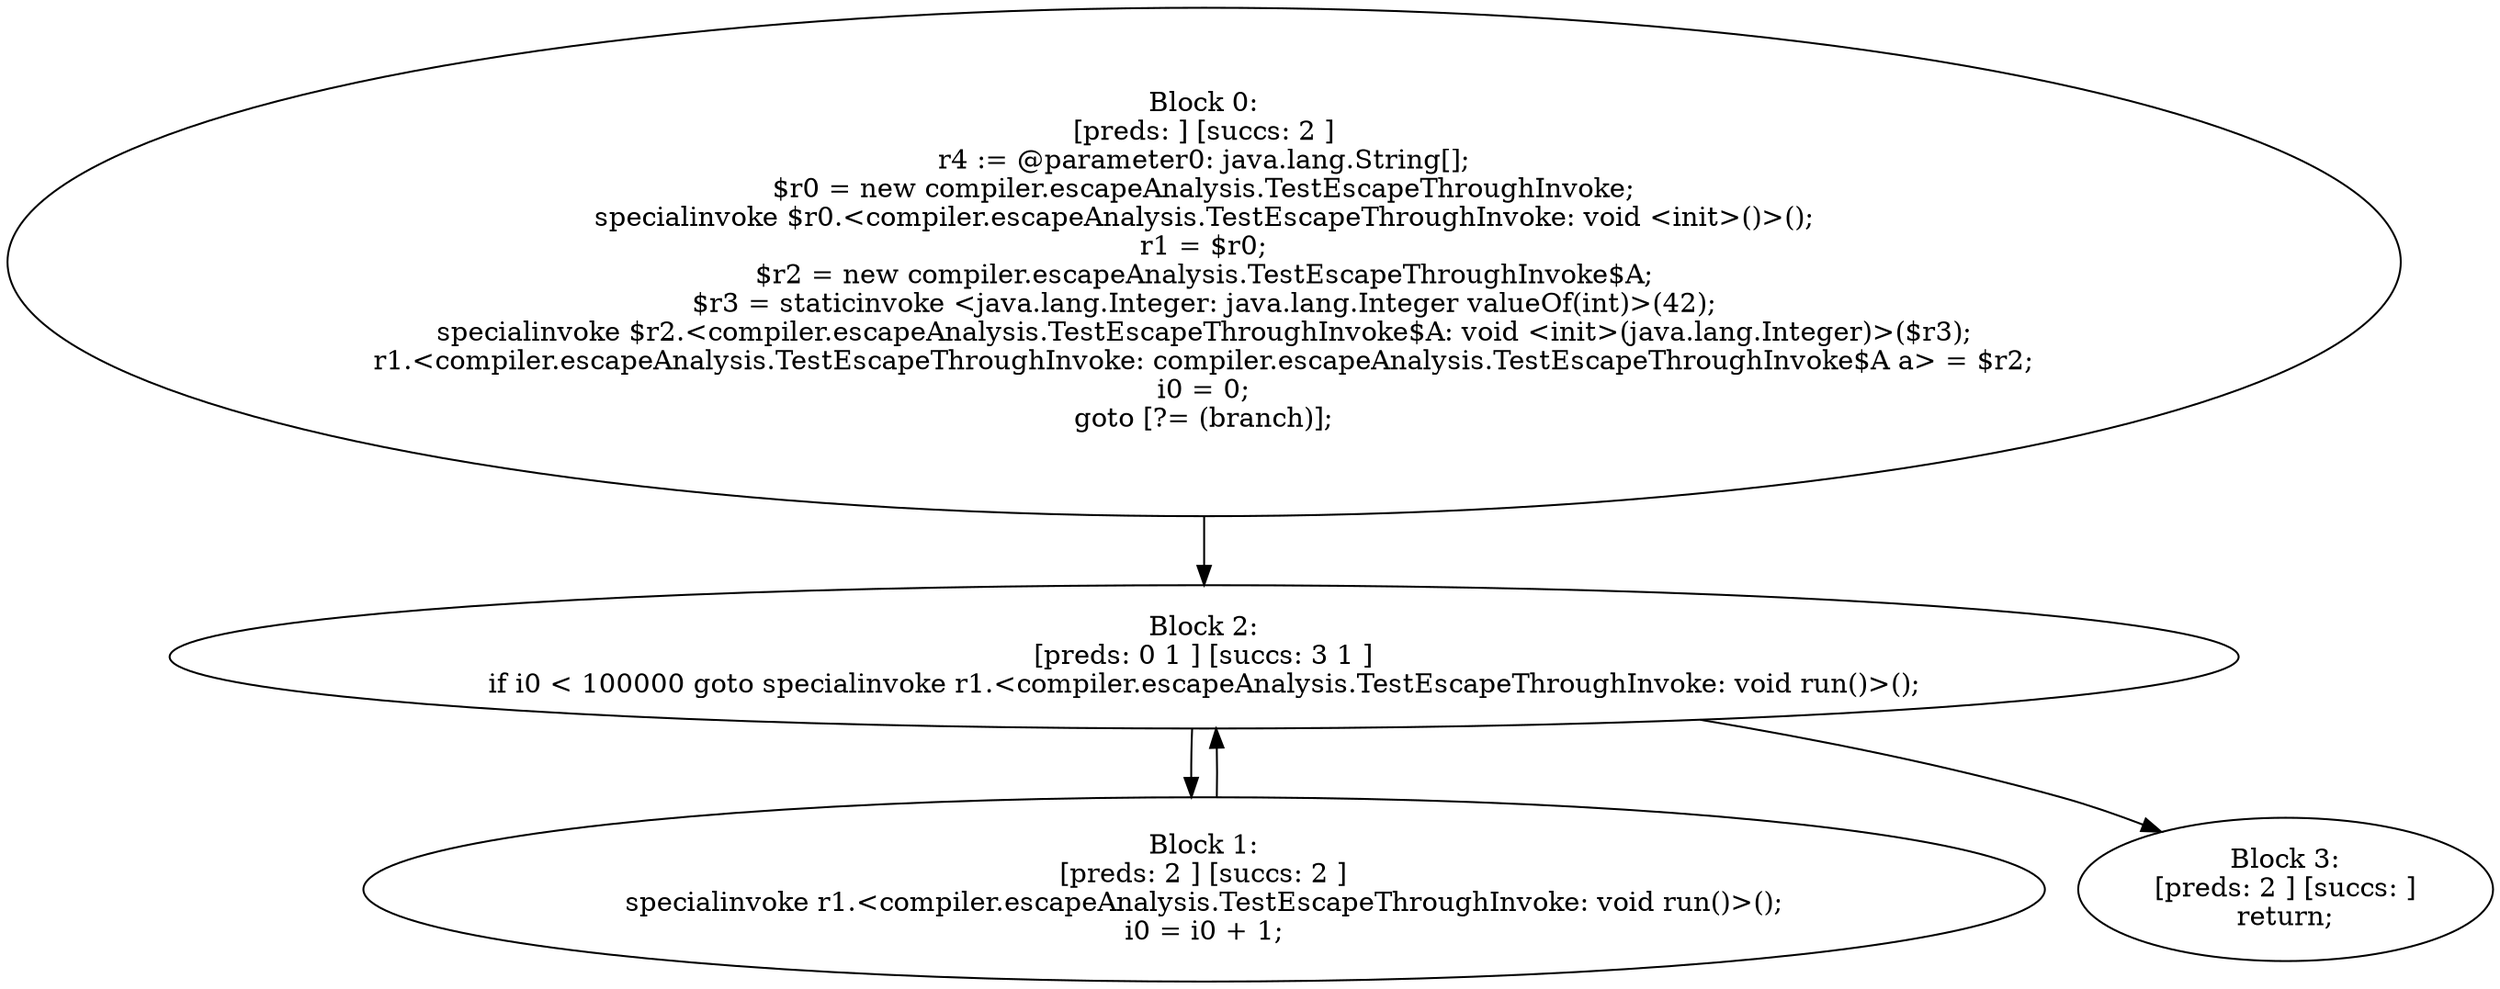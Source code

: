digraph "unitGraph" {
    "Block 0:
[preds: ] [succs: 2 ]
r4 := @parameter0: java.lang.String[];
$r0 = new compiler.escapeAnalysis.TestEscapeThroughInvoke;
specialinvoke $r0.<compiler.escapeAnalysis.TestEscapeThroughInvoke: void <init>()>();
r1 = $r0;
$r2 = new compiler.escapeAnalysis.TestEscapeThroughInvoke$A;
$r3 = staticinvoke <java.lang.Integer: java.lang.Integer valueOf(int)>(42);
specialinvoke $r2.<compiler.escapeAnalysis.TestEscapeThroughInvoke$A: void <init>(java.lang.Integer)>($r3);
r1.<compiler.escapeAnalysis.TestEscapeThroughInvoke: compiler.escapeAnalysis.TestEscapeThroughInvoke$A a> = $r2;
i0 = 0;
goto [?= (branch)];
"
    "Block 1:
[preds: 2 ] [succs: 2 ]
specialinvoke r1.<compiler.escapeAnalysis.TestEscapeThroughInvoke: void run()>();
i0 = i0 + 1;
"
    "Block 2:
[preds: 0 1 ] [succs: 3 1 ]
if i0 < 100000 goto specialinvoke r1.<compiler.escapeAnalysis.TestEscapeThroughInvoke: void run()>();
"
    "Block 3:
[preds: 2 ] [succs: ]
return;
"
    "Block 0:
[preds: ] [succs: 2 ]
r4 := @parameter0: java.lang.String[];
$r0 = new compiler.escapeAnalysis.TestEscapeThroughInvoke;
specialinvoke $r0.<compiler.escapeAnalysis.TestEscapeThroughInvoke: void <init>()>();
r1 = $r0;
$r2 = new compiler.escapeAnalysis.TestEscapeThroughInvoke$A;
$r3 = staticinvoke <java.lang.Integer: java.lang.Integer valueOf(int)>(42);
specialinvoke $r2.<compiler.escapeAnalysis.TestEscapeThroughInvoke$A: void <init>(java.lang.Integer)>($r3);
r1.<compiler.escapeAnalysis.TestEscapeThroughInvoke: compiler.escapeAnalysis.TestEscapeThroughInvoke$A a> = $r2;
i0 = 0;
goto [?= (branch)];
"->"Block 2:
[preds: 0 1 ] [succs: 3 1 ]
if i0 < 100000 goto specialinvoke r1.<compiler.escapeAnalysis.TestEscapeThroughInvoke: void run()>();
";
    "Block 1:
[preds: 2 ] [succs: 2 ]
specialinvoke r1.<compiler.escapeAnalysis.TestEscapeThroughInvoke: void run()>();
i0 = i0 + 1;
"->"Block 2:
[preds: 0 1 ] [succs: 3 1 ]
if i0 < 100000 goto specialinvoke r1.<compiler.escapeAnalysis.TestEscapeThroughInvoke: void run()>();
";
    "Block 2:
[preds: 0 1 ] [succs: 3 1 ]
if i0 < 100000 goto specialinvoke r1.<compiler.escapeAnalysis.TestEscapeThroughInvoke: void run()>();
"->"Block 3:
[preds: 2 ] [succs: ]
return;
";
    "Block 2:
[preds: 0 1 ] [succs: 3 1 ]
if i0 < 100000 goto specialinvoke r1.<compiler.escapeAnalysis.TestEscapeThroughInvoke: void run()>();
"->"Block 1:
[preds: 2 ] [succs: 2 ]
specialinvoke r1.<compiler.escapeAnalysis.TestEscapeThroughInvoke: void run()>();
i0 = i0 + 1;
";
}
